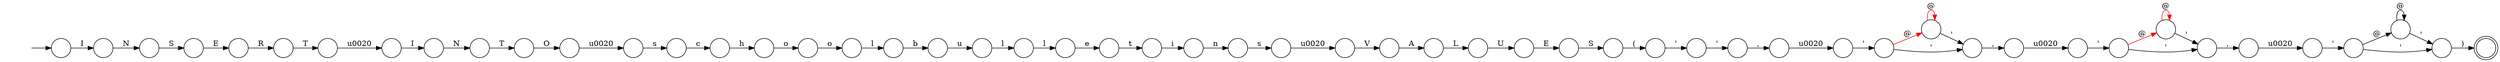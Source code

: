 digraph Automaton {
  rankdir = LR;
  0 [shape=circle,label=""];
  0 -> 5 [label="A"]
  1 [shape=circle,label=""];
  1 -> 12 [label="u"]
  2 [shape=circle,label=""];
  2 -> 8 [label="U"]
  3 [shape=circle,label=""];
  3 -> 4 [label="I"]
  4 [shape=circle,label=""];
  4 -> 49 [label="N"]
  5 [shape=circle,label=""];
  5 -> 2 [label="L"]
  6 [shape=circle,label=""];
  6 -> 13 [label="i"]
  7 [shape=circle,label=""];
  7 -> 48 [label="l"]
  8 [shape=circle,label=""];
  8 -> 52 [label="E"]
  9 [shape=circle,label=""];
  9 -> 24 [label="c"]
  10 [shape=circle,label=""];
  10 -> 9 [label="s"]
  11 [shape=circle,label=""];
  11 -> 11 [label="@",color=red]
  11 -> 45 [label="'"]
  12 [shape=circle,label=""];
  12 -> 7 [label="l"]
  13 [shape=circle,label=""];
  13 -> 27 [label="n"]
  14 [shape=circle,label=""];
  14 -> 16 [label="'"]
  15 [shape=circle,label=""];
  15 -> 3 [label="\u0020"]
  16 [shape=circle,label=""];
  16 -> 51 [label="@",color=red]
  16 -> 23 [label="'"]
  17 [shape=circle,label=""];
  17 -> 1 [label="b"]
  18 [shape=circle,label=""];
  18 -> 29 [label="("]
  19 [shape=circle,label=""];
  19 -> 36 [label="S"]
  20 [shape=circle,label=""];
  20 -> 42 [label="\u0020"]
  21 [shape=circle,label=""];
  21 -> 34 [label="'"]
  22 [shape=circle,label=""];
  22 -> 39 [label="\u0020"]
  23 [shape=circle,label=""];
  23 -> 25 [label=","]
  24 [shape=circle,label=""];
  24 -> 35 [label="h"]
  25 [shape=circle,label=""];
  25 -> 50 [label="\u0020"]
  26 [shape=circle,label=""];
  26 -> 14 [label="\u0020"]
  27 [shape=circle,label=""];
  27 -> 20 [label="s"]
  28 [shape=doublecircle,label=""];
  29 [shape=circle,label=""];
  29 -> 21 [label="'"]
  30 [shape=circle,label=""];
  30 -> 38 [label="@"]
  30 -> 41 [label="'"]
  31 [shape=circle,label=""];
  initial [shape=plaintext,label=""];
  initial -> 31
  31 -> 40 [label="I"]
  32 [shape=circle,label=""];
  32 -> 15 [label="T"]
  33 [shape=circle,label=""];
  33 -> 10 [label="\u0020"]
  34 [shape=circle,label=""];
  34 -> 26 [label=","]
  35 [shape=circle,label=""];
  35 -> 44 [label="o"]
  36 [shape=circle,label=""];
  36 -> 53 [label="E"]
  37 [shape=circle,label=""];
  37 -> 17 [label="l"]
  38 [shape=circle,label=""];
  38 -> 38 [label="@"]
  38 -> 41 [label="'"]
  39 [shape=circle,label=""];
  39 -> 30 [label="'"]
  40 [shape=circle,label=""];
  40 -> 19 [label="N"]
  41 [shape=circle,label=""];
  41 -> 28 [label=")"]
  42 [shape=circle,label=""];
  42 -> 0 [label="V"]
  43 [shape=circle,label=""];
  43 -> 11 [label="@",color=red]
  43 -> 45 [label="'"]
  44 [shape=circle,label=""];
  44 -> 37 [label="o"]
  45 [shape=circle,label=""];
  45 -> 22 [label=","]
  46 [shape=circle,label=""];
  46 -> 33 [label="O"]
  47 [shape=circle,label=""];
  47 -> 6 [label="t"]
  48 [shape=circle,label=""];
  48 -> 47 [label="e"]
  49 [shape=circle,label=""];
  49 -> 46 [label="T"]
  50 [shape=circle,label=""];
  50 -> 43 [label="'"]
  51 [shape=circle,label=""];
  51 -> 51 [label="@",color=red]
  51 -> 23 [label="'"]
  52 [shape=circle,label=""];
  52 -> 18 [label="S"]
  53 [shape=circle,label=""];
  53 -> 32 [label="R"]
}
